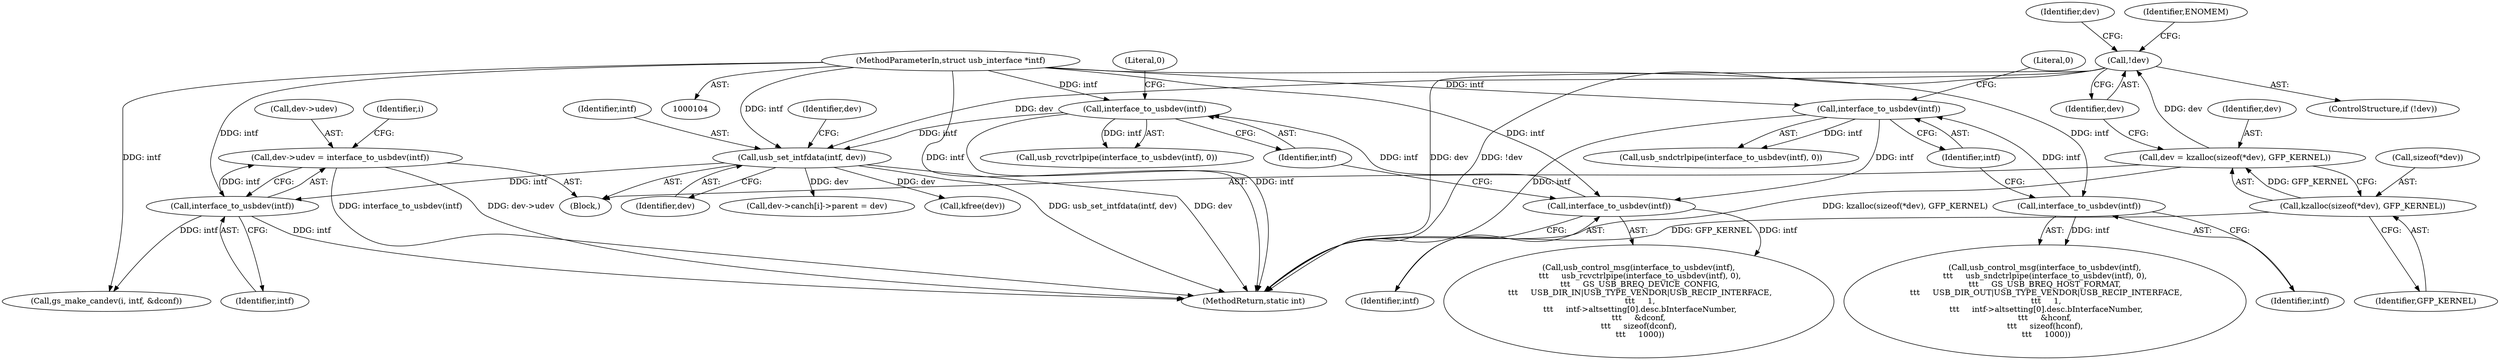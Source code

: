 digraph "0_linux_c919a3069c775c1c876bec55e00b2305d5125caa@pointer" {
"1000262" [label="(Call,dev->udev = interface_to_usbdev(intf))"];
"1000266" [label="(Call,interface_to_usbdev(intf))"];
"1000259" [label="(Call,usb_set_intfdata(intf, dev))"];
"1000168" [label="(Call,interface_to_usbdev(intf))"];
"1000165" [label="(Call,interface_to_usbdev(intf))"];
"1000124" [label="(Call,interface_to_usbdev(intf))"];
"1000121" [label="(Call,interface_to_usbdev(intf))"];
"1000105" [label="(MethodParameterIn,struct usb_interface *intf)"];
"1000243" [label="(Call,!dev)"];
"1000235" [label="(Call,dev = kzalloc(sizeof(*dev), GFP_KERNEL))"];
"1000237" [label="(Call,kzalloc(sizeof(*dev), GFP_KERNEL))"];
"1000242" [label="(ControlStructure,if (!dev))"];
"1000284" [label="(Call,gs_make_candev(i, intf, &dconf))"];
"1000251" [label="(Identifier,dev)"];
"1000105" [label="(MethodParameterIn,struct usb_interface *intf)"];
"1000164" [label="(Call,usb_control_msg(interface_to_usbdev(intf),\n \t\t\t     usb_rcvctrlpipe(interface_to_usbdev(intf), 0),\n \t\t\t     GS_USB_BREQ_DEVICE_CONFIG,\n \t\t\t     USB_DIR_IN|USB_TYPE_VENDOR|USB_RECIP_INTERFACE,\n \t\t\t     1,\n \t\t\t     intf->altsetting[0].desc.bInterfaceNumber,\n\t\t\t     &dconf,\n\t\t\t     sizeof(dconf),\n \t\t\t     1000))"];
"1000126" [label="(Literal,0)"];
"1000343" [label="(MethodReturn,static int)"];
"1000124" [label="(Call,interface_to_usbdev(intf))"];
"1000237" [label="(Call,kzalloc(sizeof(*dev), GFP_KERNEL))"];
"1000264" [label="(Identifier,dev)"];
"1000107" [label="(Block,)"];
"1000244" [label="(Identifier,dev)"];
"1000261" [label="(Identifier,dev)"];
"1000267" [label="(Identifier,intf)"];
"1000169" [label="(Identifier,intf)"];
"1000125" [label="(Identifier,intf)"];
"1000166" [label="(Identifier,intf)"];
"1000235" [label="(Call,dev = kzalloc(sizeof(*dev), GFP_KERNEL))"];
"1000260" [label="(Identifier,intf)"];
"1000165" [label="(Call,interface_to_usbdev(intf))"];
"1000243" [label="(Call,!dev)"];
"1000123" [label="(Call,usb_sndctrlpipe(interface_to_usbdev(intf), 0))"];
"1000122" [label="(Identifier,intf)"];
"1000167" [label="(Call,usb_rcvctrlpipe(interface_to_usbdev(intf), 0))"];
"1000170" [label="(Literal,0)"];
"1000266" [label="(Call,interface_to_usbdev(intf))"];
"1000241" [label="(Identifier,GFP_KERNEL)"];
"1000238" [label="(Call,sizeof(*dev))"];
"1000247" [label="(Identifier,ENOMEM)"];
"1000262" [label="(Call,dev->udev = interface_to_usbdev(intf))"];
"1000168" [label="(Call,interface_to_usbdev(intf))"];
"1000236" [label="(Identifier,dev)"];
"1000263" [label="(Call,dev->udev)"];
"1000121" [label="(Call,interface_to_usbdev(intf))"];
"1000259" [label="(Call,usb_set_intfdata(intf, dev))"];
"1000332" [label="(Call,dev->canch[i]->parent = dev)"];
"1000328" [label="(Call,kfree(dev))"];
"1000270" [label="(Identifier,i)"];
"1000120" [label="(Call,usb_control_msg(interface_to_usbdev(intf),\n\t\t\t     usb_sndctrlpipe(interface_to_usbdev(intf), 0),\n\t\t\t     GS_USB_BREQ_HOST_FORMAT,\n \t\t\t     USB_DIR_OUT|USB_TYPE_VENDOR|USB_RECIP_INTERFACE,\n \t\t\t     1,\n \t\t\t     intf->altsetting[0].desc.bInterfaceNumber,\n\t\t\t     &hconf,\n\t\t\t     sizeof(hconf),\n \t\t\t     1000))"];
"1000262" -> "1000107"  [label="AST: "];
"1000262" -> "1000266"  [label="CFG: "];
"1000263" -> "1000262"  [label="AST: "];
"1000266" -> "1000262"  [label="AST: "];
"1000270" -> "1000262"  [label="CFG: "];
"1000262" -> "1000343"  [label="DDG: dev->udev"];
"1000262" -> "1000343"  [label="DDG: interface_to_usbdev(intf)"];
"1000266" -> "1000262"  [label="DDG: intf"];
"1000266" -> "1000267"  [label="CFG: "];
"1000267" -> "1000266"  [label="AST: "];
"1000266" -> "1000343"  [label="DDG: intf"];
"1000259" -> "1000266"  [label="DDG: intf"];
"1000105" -> "1000266"  [label="DDG: intf"];
"1000266" -> "1000284"  [label="DDG: intf"];
"1000259" -> "1000107"  [label="AST: "];
"1000259" -> "1000261"  [label="CFG: "];
"1000260" -> "1000259"  [label="AST: "];
"1000261" -> "1000259"  [label="AST: "];
"1000264" -> "1000259"  [label="CFG: "];
"1000259" -> "1000343"  [label="DDG: usb_set_intfdata(intf, dev)"];
"1000259" -> "1000343"  [label="DDG: dev"];
"1000168" -> "1000259"  [label="DDG: intf"];
"1000105" -> "1000259"  [label="DDG: intf"];
"1000243" -> "1000259"  [label="DDG: dev"];
"1000259" -> "1000328"  [label="DDG: dev"];
"1000259" -> "1000332"  [label="DDG: dev"];
"1000168" -> "1000167"  [label="AST: "];
"1000168" -> "1000169"  [label="CFG: "];
"1000169" -> "1000168"  [label="AST: "];
"1000170" -> "1000168"  [label="CFG: "];
"1000168" -> "1000343"  [label="DDG: intf"];
"1000168" -> "1000167"  [label="DDG: intf"];
"1000165" -> "1000168"  [label="DDG: intf"];
"1000105" -> "1000168"  [label="DDG: intf"];
"1000165" -> "1000164"  [label="AST: "];
"1000165" -> "1000166"  [label="CFG: "];
"1000166" -> "1000165"  [label="AST: "];
"1000169" -> "1000165"  [label="CFG: "];
"1000165" -> "1000164"  [label="DDG: intf"];
"1000124" -> "1000165"  [label="DDG: intf"];
"1000105" -> "1000165"  [label="DDG: intf"];
"1000124" -> "1000123"  [label="AST: "];
"1000124" -> "1000125"  [label="CFG: "];
"1000125" -> "1000124"  [label="AST: "];
"1000126" -> "1000124"  [label="CFG: "];
"1000124" -> "1000343"  [label="DDG: intf"];
"1000124" -> "1000123"  [label="DDG: intf"];
"1000121" -> "1000124"  [label="DDG: intf"];
"1000105" -> "1000124"  [label="DDG: intf"];
"1000121" -> "1000120"  [label="AST: "];
"1000121" -> "1000122"  [label="CFG: "];
"1000122" -> "1000121"  [label="AST: "];
"1000125" -> "1000121"  [label="CFG: "];
"1000121" -> "1000120"  [label="DDG: intf"];
"1000105" -> "1000121"  [label="DDG: intf"];
"1000105" -> "1000104"  [label="AST: "];
"1000105" -> "1000343"  [label="DDG: intf"];
"1000105" -> "1000284"  [label="DDG: intf"];
"1000243" -> "1000242"  [label="AST: "];
"1000243" -> "1000244"  [label="CFG: "];
"1000244" -> "1000243"  [label="AST: "];
"1000247" -> "1000243"  [label="CFG: "];
"1000251" -> "1000243"  [label="CFG: "];
"1000243" -> "1000343"  [label="DDG: dev"];
"1000243" -> "1000343"  [label="DDG: !dev"];
"1000235" -> "1000243"  [label="DDG: dev"];
"1000235" -> "1000107"  [label="AST: "];
"1000235" -> "1000237"  [label="CFG: "];
"1000236" -> "1000235"  [label="AST: "];
"1000237" -> "1000235"  [label="AST: "];
"1000244" -> "1000235"  [label="CFG: "];
"1000235" -> "1000343"  [label="DDG: kzalloc(sizeof(*dev), GFP_KERNEL)"];
"1000237" -> "1000235"  [label="DDG: GFP_KERNEL"];
"1000237" -> "1000241"  [label="CFG: "];
"1000238" -> "1000237"  [label="AST: "];
"1000241" -> "1000237"  [label="AST: "];
"1000237" -> "1000343"  [label="DDG: GFP_KERNEL"];
}
